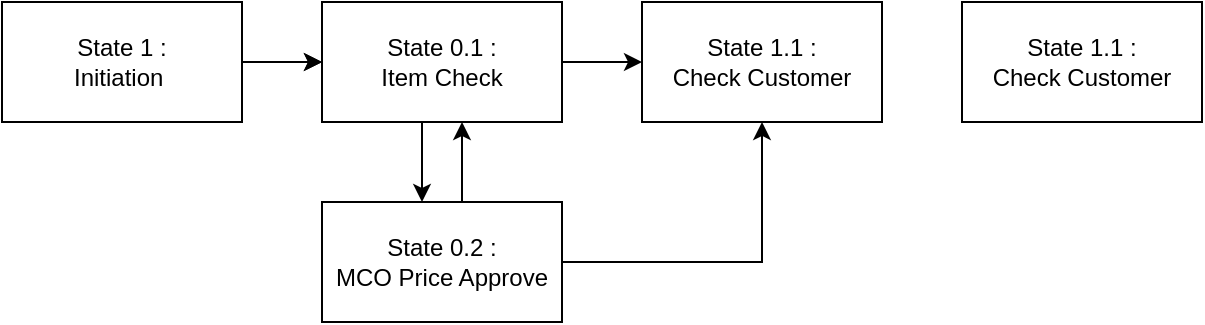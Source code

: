 <mxfile version="14.4.2" type="github"><diagram id="wWpEONoESdP3NUr75rJn" name="Page-1"><mxGraphModel dx="946" dy="614" grid="1" gridSize="10" guides="1" tooltips="1" connect="1" arrows="1" fold="1" page="1" pageScale="1" pageWidth="827" pageHeight="1169" math="0" shadow="0"><root><mxCell id="0"/><mxCell id="1" parent="0"/><mxCell id="Tk-LK1Vj_F-vtcgWe9Pp-3" value="" style="edgeStyle=orthogonalEdgeStyle;rounded=0;orthogonalLoop=1;jettySize=auto;html=1;" edge="1" parent="1" source="AYKECJN2Fn010FfBToEk-2" target="AYKECJN2Fn010FfBToEk-3"><mxGeometry relative="1" as="geometry"><Array as="points"><mxPoint x="250" y="210"/><mxPoint x="250" y="210"/></Array></mxGeometry></mxCell><mxCell id="Tk-LK1Vj_F-vtcgWe9Pp-4" style="edgeStyle=orthogonalEdgeStyle;rounded=0;orthogonalLoop=1;jettySize=auto;html=1;entryX=0;entryY=0.5;entryDx=0;entryDy=0;" edge="1" parent="1" source="AYKECJN2Fn010FfBToEk-1" target="AYKECJN2Fn010FfBToEk-2"><mxGeometry relative="1" as="geometry"/></mxCell><mxCell id="AYKECJN2Fn010FfBToEk-1" value="State 1 : &lt;br&gt;Initiation&amp;nbsp;" style="rounded=0;whiteSpace=wrap;html=1;" parent="1" vertex="1"><mxGeometry x="40" y="130" width="120" height="60" as="geometry"/></mxCell><mxCell id="Tk-LK1Vj_F-vtcgWe9Pp-1" value="" style="edgeStyle=orthogonalEdgeStyle;rounded=0;orthogonalLoop=1;jettySize=auto;html=1;" edge="1" parent="1" source="AYKECJN2Fn010FfBToEk-2" target="AYKECJN2Fn010FfBToEk-4"><mxGeometry relative="1" as="geometry"/></mxCell><mxCell id="Tk-LK1Vj_F-vtcgWe9Pp-2" value="" style="edgeStyle=orthogonalEdgeStyle;rounded=0;orthogonalLoop=1;jettySize=auto;html=1;" edge="1" parent="1" source="AYKECJN2Fn010FfBToEk-3" target="AYKECJN2Fn010FfBToEk-4"><mxGeometry relative="1" as="geometry"/></mxCell><mxCell id="Tk-LK1Vj_F-vtcgWe9Pp-6" value="" style="edgeStyle=orthogonalEdgeStyle;rounded=0;orthogonalLoop=1;jettySize=auto;html=1;" edge="1" parent="1" source="AYKECJN2Fn010FfBToEk-3" target="AYKECJN2Fn010FfBToEk-2"><mxGeometry relative="1" as="geometry"><Array as="points"><mxPoint x="270" y="210"/><mxPoint x="270" y="210"/></Array></mxGeometry></mxCell><mxCell id="AYKECJN2Fn010FfBToEk-3" value="State 0.2 : &lt;br&gt;MCO Price Approve" style="rounded=0;whiteSpace=wrap;html=1;" parent="1" vertex="1"><mxGeometry x="200" y="230" width="120" height="60" as="geometry"/></mxCell><mxCell id="AYKECJN2Fn010FfBToEk-4" value="State 1.1 : &lt;br&gt;Check Customer" style="rounded=0;whiteSpace=wrap;html=1;" parent="1" vertex="1"><mxGeometry x="360" y="130" width="120" height="60" as="geometry"/></mxCell><mxCell id="AYKECJN2Fn010FfBToEk-6" value="State 1.1 : &lt;br&gt;Check Customer" style="rounded=0;whiteSpace=wrap;html=1;" parent="1" vertex="1"><mxGeometry x="520" y="130" width="120" height="60" as="geometry"/></mxCell><mxCell id="AYKECJN2Fn010FfBToEk-2" value="State 0.1 : &lt;br&gt;Item Check" style="rounded=0;whiteSpace=wrap;html=1;" parent="1" vertex="1"><mxGeometry x="200" y="130" width="120" height="60" as="geometry"/></mxCell><mxCell id="Tk-LK1Vj_F-vtcgWe9Pp-5" value="" style="edgeStyle=orthogonalEdgeStyle;rounded=0;orthogonalLoop=1;jettySize=auto;html=1;" edge="1" parent="1" source="AYKECJN2Fn010FfBToEk-1" target="AYKECJN2Fn010FfBToEk-2"><mxGeometry relative="1" as="geometry"><mxPoint x="160" y="150" as="sourcePoint"/><mxPoint x="270" y="230" as="targetPoint"/></mxGeometry></mxCell></root></mxGraphModel></diagram></mxfile>